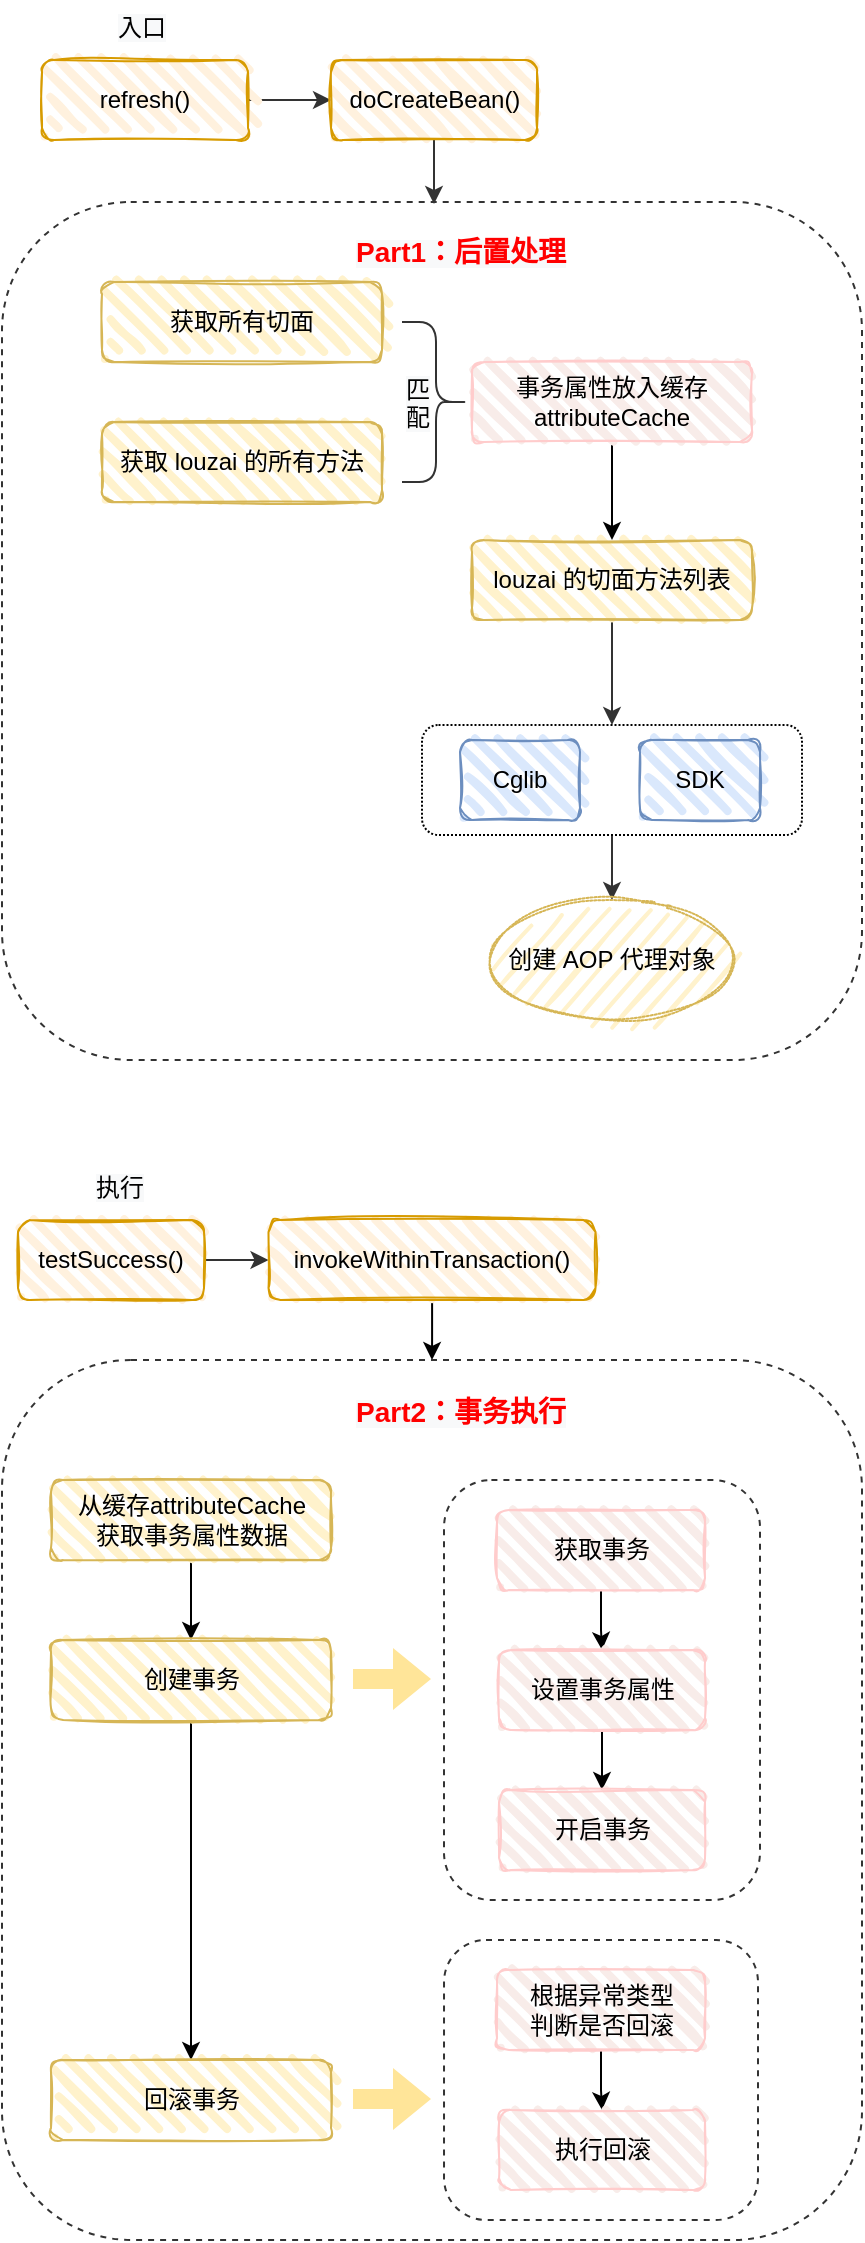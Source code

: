 <mxfile version="20.3.6" type="github">
  <diagram id="dmdsObgAOV0-IKqhFlAP" name="第 1 页">
    <mxGraphModel dx="946" dy="589" grid="1" gridSize="10" guides="1" tooltips="1" connect="1" arrows="1" fold="1" page="1" pageScale="1" pageWidth="827" pageHeight="1169" math="0" shadow="0">
      <root>
        <mxCell id="0" />
        <mxCell id="1" parent="0" />
        <mxCell id="1q_-e4AHVBE6PLNsclxO-1" style="edgeStyle=orthogonalEdgeStyle;rounded=0;orthogonalLoop=1;jettySize=auto;html=1;entryX=0;entryY=0.5;entryDx=0;entryDy=0;strokeColor=#333333;fontColor=#5C5C5C;fillColor=#21C0A5;exitX=1;exitY=0.5;exitDx=0;exitDy=0;" edge="1" parent="1" source="1q_-e4AHVBE6PLNsclxO-34" target="1q_-e4AHVBE6PLNsclxO-4">
          <mxGeometry relative="1" as="geometry">
            <mxPoint x="160" y="70" as="sourcePoint" />
          </mxGeometry>
        </mxCell>
        <mxCell id="1q_-e4AHVBE6PLNsclxO-3" style="edgeStyle=orthogonalEdgeStyle;rounded=0;orthogonalLoop=1;jettySize=auto;html=1;entryX=0.5;entryY=0;entryDx=0;entryDy=0;strokeColor=#333333;fontSize=10;fontColor=#5C5C5C;fillColor=#21C0A5;" edge="1" parent="1" source="1q_-e4AHVBE6PLNsclxO-4">
          <mxGeometry relative="1" as="geometry">
            <mxPoint x="258" y="122" as="targetPoint" />
          </mxGeometry>
        </mxCell>
        <mxCell id="1q_-e4AHVBE6PLNsclxO-4" value="doCreateBean()" style="rounded=1;whiteSpace=wrap;html=1;strokeWidth=1;fillWeight=4;hachureGap=8;hachureAngle=45;fillColor=#FFF1DE;sketch=1;strokeColor=#d79b00;" vertex="1" parent="1">
          <mxGeometry x="206.5" y="50" width="103" height="40" as="geometry" />
        </mxCell>
        <mxCell id="1q_-e4AHVBE6PLNsclxO-7" value="" style="rounded=1;whiteSpace=wrap;html=1;strokeColor=#333333;fontColor=#5C5C5C;fillColor=none;dashed=1;" vertex="1" parent="1">
          <mxGeometry x="42" y="121" width="430" height="429" as="geometry" />
        </mxCell>
        <mxCell id="1q_-e4AHVBE6PLNsclxO-8" value="&lt;span style=&quot;font-family: Helvetica; font-style: normal; font-variant-ligatures: normal; font-variant-caps: normal; letter-spacing: normal; orphans: 2; text-align: center; text-indent: 0px; text-transform: none; widows: 2; word-spacing: 0px; -webkit-text-stroke-width: 0px; background-color: rgb(248, 249, 250); text-decoration-thickness: initial; text-decoration-style: initial; text-decoration-color: initial; float: none; display: inline !important;&quot;&gt;&lt;font color=&quot;#ff0000&quot; style=&quot;font-size: 14px;&quot;&gt;&lt;b&gt;Part1：后置处理&lt;/b&gt;&lt;/font&gt;&lt;/span&gt;" style="text;whiteSpace=wrap;html=1;fontColor=#5C5C5C;" vertex="1" parent="1">
          <mxGeometry x="217" y="131" width="110" height="30" as="geometry" />
        </mxCell>
        <mxCell id="1q_-e4AHVBE6PLNsclxO-18" value="获取所有切面" style="rounded=1;whiteSpace=wrap;html=1;strokeWidth=1;fillWeight=4;hachureGap=8;hachureAngle=45;fillColor=#fff2cc;sketch=1;strokeColor=#d6b656;gradientColor=none;" vertex="1" parent="1">
          <mxGeometry x="92" y="161" width="140" height="40" as="geometry" />
        </mxCell>
        <mxCell id="1q_-e4AHVBE6PLNsclxO-19" value="获取 louzai 的所有方法" style="rounded=1;whiteSpace=wrap;html=1;strokeWidth=1;fillWeight=4;hachureGap=8;hachureAngle=45;fillColor=#fff2cc;sketch=1;strokeColor=#d6b656;gradientColor=none;" vertex="1" parent="1">
          <mxGeometry x="92" y="231" width="140" height="40" as="geometry" />
        </mxCell>
        <mxCell id="1q_-e4AHVBE6PLNsclxO-20" value="" style="shape=curlyBracket;whiteSpace=wrap;html=1;rounded=1;flipH=1;labelBackgroundColor=none;strokeColor=#333333;strokeWidth=1;fontSize=10;fontColor=#5C5C5C;fillColor=none;" vertex="1" parent="1">
          <mxGeometry x="242" y="181" width="34" height="80" as="geometry" />
        </mxCell>
        <mxCell id="1q_-e4AHVBE6PLNsclxO-21" style="edgeStyle=orthogonalEdgeStyle;rounded=0;orthogonalLoop=1;jettySize=auto;html=1;entryX=0.5;entryY=0;entryDx=0;entryDy=0;strokeColor=#333333;fontSize=10;fontColor=#5C5C5C;fillColor=#21C0A5;" edge="1" parent="1" source="1q_-e4AHVBE6PLNsclxO-22" target="1q_-e4AHVBE6PLNsclxO-25">
          <mxGeometry relative="1" as="geometry" />
        </mxCell>
        <mxCell id="1q_-e4AHVBE6PLNsclxO-22" value="louzai 的切面方法列表" style="rounded=1;whiteSpace=wrap;html=1;strokeWidth=1;fillWeight=4;hachureGap=8;hachureAngle=45;fillColor=#fff2cc;sketch=1;strokeColor=#d6b656;gradientColor=none;" vertex="1" parent="1">
          <mxGeometry x="277" y="290" width="140" height="40" as="geometry" />
        </mxCell>
        <mxCell id="1q_-e4AHVBE6PLNsclxO-23" value="&lt;span style=&quot;color: rgb(0, 0, 0); font-family: Helvetica; font-size: 12px; font-style: normal; font-variant-ligatures: normal; font-variant-caps: normal; font-weight: 400; letter-spacing: normal; orphans: 2; text-align: center; text-indent: 0px; text-transform: none; widows: 2; word-spacing: 0px; -webkit-text-stroke-width: 0px; background-color: rgb(248, 249, 250); text-decoration-thickness: initial; text-decoration-style: initial; text-decoration-color: initial; float: none; display: inline !important;&quot;&gt;匹&lt;br&gt;配&lt;/span&gt;" style="text;whiteSpace=wrap;html=1;fontSize=10;fontColor=#5C5C5C;" vertex="1" parent="1">
          <mxGeometry x="242" y="201" width="10" height="30" as="geometry" />
        </mxCell>
        <mxCell id="1q_-e4AHVBE6PLNsclxO-24" style="edgeStyle=orthogonalEdgeStyle;rounded=0;orthogonalLoop=1;jettySize=auto;html=1;entryX=0.5;entryY=0;entryDx=0;entryDy=0;strokeColor=#333333;fontSize=10;fontColor=#5C5C5C;fillColor=#21C0A5;" edge="1" parent="1" source="1q_-e4AHVBE6PLNsclxO-25" target="1q_-e4AHVBE6PLNsclxO-29">
          <mxGeometry relative="1" as="geometry">
            <mxPoint x="347" y="480" as="targetPoint" />
          </mxGeometry>
        </mxCell>
        <mxCell id="1q_-e4AHVBE6PLNsclxO-25" value="" style="rounded=1;whiteSpace=wrap;html=1;strokeColor=default;fontColor=#5C5C5C;fillColor=none;dashed=1;dashPattern=1 1;" vertex="1" parent="1">
          <mxGeometry x="252" y="382.5" width="190" height="55" as="geometry" />
        </mxCell>
        <mxCell id="1q_-e4AHVBE6PLNsclxO-26" value="Cglib" style="rounded=1;whiteSpace=wrap;html=1;strokeWidth=1;fillWeight=4;hachureGap=8;hachureAngle=45;fillColor=#dae8fc;sketch=1;strokeColor=#6c8ebf;" vertex="1" parent="1">
          <mxGeometry x="271" y="390" width="60" height="40" as="geometry" />
        </mxCell>
        <mxCell id="1q_-e4AHVBE6PLNsclxO-27" value="SDK" style="rounded=1;whiteSpace=wrap;html=1;strokeWidth=1;fillWeight=4;hachureGap=8;hachureAngle=45;fillColor=#dae8fc;sketch=1;strokeColor=#6c8ebf;" vertex="1" parent="1">
          <mxGeometry x="361" y="390" width="60" height="40" as="geometry" />
        </mxCell>
        <mxCell id="1q_-e4AHVBE6PLNsclxO-28" value="&lt;span style=&quot;color: rgb(0, 0, 0); font-family: Helvetica; font-size: 12px; font-style: normal; font-variant-ligatures: normal; font-variant-caps: normal; font-weight: 400; letter-spacing: normal; orphans: 2; text-align: center; text-indent: 0px; text-transform: none; widows: 2; word-spacing: 0px; -webkit-text-stroke-width: 0px; background-color: rgb(248, 249, 250); text-decoration-thickness: initial; text-decoration-style: initial; text-decoration-color: initial; float: none; display: inline !important;&quot;&gt;入口&lt;/span&gt;" style="text;whiteSpace=wrap;html=1;fontSize=10;fontColor=#5C5C5C;" vertex="1" parent="1">
          <mxGeometry x="98" y="20" width="50" height="30" as="geometry" />
        </mxCell>
        <mxCell id="1q_-e4AHVBE6PLNsclxO-29" value="&lt;span style=&quot;font-size: 12px;&quot;&gt;创建 AOP 代理对象&lt;/span&gt;" style="ellipse;whiteSpace=wrap;html=1;strokeWidth=1;fillWeight=2;hachureGap=8;fillColor=#fff2cc;fillStyle=dots;sketch=1;dashed=1;dashPattern=1 1;labelBackgroundColor=none;strokeColor=#d6b656;fontSize=10;" vertex="1" parent="1">
          <mxGeometry x="283.99" y="470" width="126" height="60" as="geometry" />
        </mxCell>
        <mxCell id="1q_-e4AHVBE6PLNsclxO-33" style="edgeStyle=orthogonalEdgeStyle;rounded=0;orthogonalLoop=1;jettySize=auto;html=1;entryX=0.5;entryY=0;entryDx=0;entryDy=0;" edge="1" parent="1" source="1q_-e4AHVBE6PLNsclxO-32" target="1q_-e4AHVBE6PLNsclxO-22">
          <mxGeometry relative="1" as="geometry" />
        </mxCell>
        <mxCell id="1q_-e4AHVBE6PLNsclxO-32" value="事务属性放入缓存&lt;br&gt;attributeCache" style="rounded=1;whiteSpace=wrap;html=1;strokeWidth=1;fillWeight=4;hachureGap=8;hachureAngle=45;fillColor=#F8ECE9;sketch=1;strokeColor=#FFCCCC;" vertex="1" parent="1">
          <mxGeometry x="277" y="201" width="140" height="40" as="geometry" />
        </mxCell>
        <mxCell id="1q_-e4AHVBE6PLNsclxO-34" value="refresh()" style="rounded=1;whiteSpace=wrap;html=1;strokeWidth=1;fillWeight=4;hachureGap=8;hachureAngle=45;fillColor=#FFF1DE;sketch=1;strokeColor=#d79b00;" vertex="1" parent="1">
          <mxGeometry x="62" y="50" width="103" height="40" as="geometry" />
        </mxCell>
        <mxCell id="1q_-e4AHVBE6PLNsclxO-55" style="edgeStyle=orthogonalEdgeStyle;rounded=0;orthogonalLoop=1;jettySize=auto;html=1;entryX=0;entryY=0.5;entryDx=0;entryDy=0;strokeColor=#333333;fontColor=#5C5C5C;fillColor=#21C0A5;exitX=1;exitY=0.5;exitDx=0;exitDy=0;" edge="1" parent="1" source="1q_-e4AHVBE6PLNsclxO-74" target="1q_-e4AHVBE6PLNsclxO-57">
          <mxGeometry relative="1" as="geometry">
            <mxPoint x="160" y="650" as="sourcePoint" />
          </mxGeometry>
        </mxCell>
        <mxCell id="1q_-e4AHVBE6PLNsclxO-75" style="edgeStyle=orthogonalEdgeStyle;rounded=0;orthogonalLoop=1;jettySize=auto;html=1;entryX=0.5;entryY=0;entryDx=0;entryDy=0;" edge="1" parent="1" source="1q_-e4AHVBE6PLNsclxO-57" target="1q_-e4AHVBE6PLNsclxO-58">
          <mxGeometry relative="1" as="geometry" />
        </mxCell>
        <mxCell id="1q_-e4AHVBE6PLNsclxO-57" value="invokeWithinTransaction()" style="rounded=1;whiteSpace=wrap;html=1;strokeWidth=1;fillWeight=4;hachureGap=8;hachureAngle=45;fillColor=#FFF1DE;sketch=1;strokeColor=#d79b00;" vertex="1" parent="1">
          <mxGeometry x="175.25" y="630" width="163.5" height="40" as="geometry" />
        </mxCell>
        <mxCell id="1q_-e4AHVBE6PLNsclxO-58" value="" style="rounded=1;whiteSpace=wrap;html=1;strokeColor=#333333;fontColor=#5C5C5C;fillColor=none;dashed=1;" vertex="1" parent="1">
          <mxGeometry x="42" y="700" width="430" height="440" as="geometry" />
        </mxCell>
        <mxCell id="1q_-e4AHVBE6PLNsclxO-59" value="&lt;span style=&quot;font-family: Helvetica; font-style: normal; font-variant-ligatures: normal; font-variant-caps: normal; letter-spacing: normal; orphans: 2; text-align: center; text-indent: 0px; text-transform: none; widows: 2; word-spacing: 0px; -webkit-text-stroke-width: 0px; background-color: rgb(248, 249, 250); text-decoration-thickness: initial; text-decoration-style: initial; text-decoration-color: initial; float: none; display: inline !important;&quot;&gt;&lt;font color=&quot;#ff0000&quot; style=&quot;font-size: 14px;&quot;&gt;&lt;b&gt;Part2：事务执行&lt;/b&gt;&lt;/font&gt;&lt;/span&gt;" style="text;whiteSpace=wrap;html=1;fontColor=#5C5C5C;" vertex="1" parent="1">
          <mxGeometry x="217" y="711" width="110" height="30" as="geometry" />
        </mxCell>
        <mxCell id="1q_-e4AHVBE6PLNsclxO-70" value="&lt;span style=&quot;color: rgb(0, 0, 0); font-family: Helvetica; font-size: 12px; font-style: normal; font-variant-ligatures: normal; font-variant-caps: normal; font-weight: 400; letter-spacing: normal; orphans: 2; text-align: center; text-indent: 0px; text-transform: none; widows: 2; word-spacing: 0px; -webkit-text-stroke-width: 0px; background-color: rgb(248, 249, 250); text-decoration-thickness: initial; text-decoration-style: initial; text-decoration-color: initial; float: none; display: inline !important;&quot;&gt;执行&lt;/span&gt;" style="text;whiteSpace=wrap;html=1;fontSize=10;fontColor=#5C5C5C;" vertex="1" parent="1">
          <mxGeometry x="86.5" y="600" width="50" height="30" as="geometry" />
        </mxCell>
        <mxCell id="1q_-e4AHVBE6PLNsclxO-74" value="testSuccess()" style="rounded=1;whiteSpace=wrap;html=1;strokeWidth=1;fillWeight=4;hachureGap=8;hachureAngle=45;fillColor=#FFF1DE;sketch=1;strokeColor=#d79b00;" vertex="1" parent="1">
          <mxGeometry x="50" y="630" width="93" height="40" as="geometry" />
        </mxCell>
        <mxCell id="1q_-e4AHVBE6PLNsclxO-79" style="edgeStyle=orthogonalEdgeStyle;rounded=0;orthogonalLoop=1;jettySize=auto;html=1;entryX=0.5;entryY=0;entryDx=0;entryDy=0;" edge="1" parent="1" source="1q_-e4AHVBE6PLNsclxO-77" target="1q_-e4AHVBE6PLNsclxO-78">
          <mxGeometry relative="1" as="geometry" />
        </mxCell>
        <mxCell id="1q_-e4AHVBE6PLNsclxO-77" value="从缓存attributeCache&lt;br&gt;获取事务属性数据" style="rounded=1;whiteSpace=wrap;html=1;strokeWidth=1;fillWeight=4;hachureGap=8;hachureAngle=45;fillColor=#fff2cc;sketch=1;strokeColor=#d6b656;gradientColor=none;" vertex="1" parent="1">
          <mxGeometry x="66.5" y="760" width="140" height="40" as="geometry" />
        </mxCell>
        <mxCell id="1q_-e4AHVBE6PLNsclxO-89" style="edgeStyle=orthogonalEdgeStyle;rounded=0;orthogonalLoop=1;jettySize=auto;html=1;fillColor=#FFF2CC;" edge="1" parent="1" source="1q_-e4AHVBE6PLNsclxO-78" target="1q_-e4AHVBE6PLNsclxO-80">
          <mxGeometry relative="1" as="geometry" />
        </mxCell>
        <mxCell id="1q_-e4AHVBE6PLNsclxO-78" value="创建事务" style="rounded=1;whiteSpace=wrap;html=1;strokeWidth=1;fillWeight=4;hachureGap=8;hachureAngle=45;fillColor=#fff2cc;sketch=1;strokeColor=#d6b656;gradientColor=none;" vertex="1" parent="1">
          <mxGeometry x="66.5" y="840" width="140" height="40" as="geometry" />
        </mxCell>
        <mxCell id="1q_-e4AHVBE6PLNsclxO-80" value="回滚事务" style="rounded=1;whiteSpace=wrap;html=1;strokeWidth=1;fillWeight=4;hachureGap=8;hachureAngle=45;fillColor=#fff2cc;sketch=1;strokeColor=#d6b656;gradientColor=none;" vertex="1" parent="1">
          <mxGeometry x="66.5" y="1050" width="140" height="40" as="geometry" />
        </mxCell>
        <mxCell id="1q_-e4AHVBE6PLNsclxO-81" value="" style="rounded=1;whiteSpace=wrap;html=1;strokeColor=#333333;fontColor=#5C5C5C;fillColor=none;dashed=1;" vertex="1" parent="1">
          <mxGeometry x="263" y="760" width="158" height="210" as="geometry" />
        </mxCell>
        <mxCell id="1q_-e4AHVBE6PLNsclxO-85" style="edgeStyle=orthogonalEdgeStyle;rounded=0;orthogonalLoop=1;jettySize=auto;html=1;entryX=0.5;entryY=0;entryDx=0;entryDy=0;" edge="1" parent="1" source="1q_-e4AHVBE6PLNsclxO-82" target="1q_-e4AHVBE6PLNsclxO-83">
          <mxGeometry relative="1" as="geometry" />
        </mxCell>
        <mxCell id="1q_-e4AHVBE6PLNsclxO-82" value="获取事务" style="rounded=1;whiteSpace=wrap;html=1;strokeWidth=1;fillWeight=4;hachureGap=8;hachureAngle=45;fillColor=#F8ECE9;sketch=1;strokeColor=#FFCCCC;" vertex="1" parent="1">
          <mxGeometry x="289.51" y="775" width="104" height="40" as="geometry" />
        </mxCell>
        <mxCell id="1q_-e4AHVBE6PLNsclxO-86" style="edgeStyle=orthogonalEdgeStyle;rounded=0;orthogonalLoop=1;jettySize=auto;html=1;entryX=0.5;entryY=0;entryDx=0;entryDy=0;" edge="1" parent="1" source="1q_-e4AHVBE6PLNsclxO-83" target="1q_-e4AHVBE6PLNsclxO-84">
          <mxGeometry relative="1" as="geometry" />
        </mxCell>
        <mxCell id="1q_-e4AHVBE6PLNsclxO-83" value="设置事务属性" style="rounded=1;whiteSpace=wrap;html=1;strokeWidth=1;fillWeight=4;hachureGap=8;hachureAngle=45;fillColor=#F8ECE9;sketch=1;strokeColor=#FFCCCC;" vertex="1" parent="1">
          <mxGeometry x="290.51" y="845" width="103" height="40" as="geometry" />
        </mxCell>
        <mxCell id="1q_-e4AHVBE6PLNsclxO-84" value="开启事务" style="rounded=1;whiteSpace=wrap;html=1;strokeWidth=1;fillWeight=4;hachureGap=8;hachureAngle=45;fillColor=#F8ECE9;sketch=1;strokeColor=#FFCCCC;" vertex="1" parent="1">
          <mxGeometry x="290.51" y="915" width="103" height="40" as="geometry" />
        </mxCell>
        <mxCell id="1q_-e4AHVBE6PLNsclxO-88" value="" style="shape=flexArrow;endArrow=classic;html=1;rounded=0;strokeColor=none;fillColor=#FFE599;" edge="1" parent="1">
          <mxGeometry width="50" height="50" relative="1" as="geometry">
            <mxPoint x="217" y="859.5" as="sourcePoint" />
            <mxPoint x="257" y="859.5" as="targetPoint" />
          </mxGeometry>
        </mxCell>
        <mxCell id="1q_-e4AHVBE6PLNsclxO-90" value="" style="rounded=1;whiteSpace=wrap;html=1;strokeColor=#333333;fontColor=#5C5C5C;fillColor=none;dashed=1;" vertex="1" parent="1">
          <mxGeometry x="263.01" y="990" width="156.99" height="140" as="geometry" />
        </mxCell>
        <mxCell id="1q_-e4AHVBE6PLNsclxO-91" style="edgeStyle=orthogonalEdgeStyle;rounded=0;orthogonalLoop=1;jettySize=auto;html=1;entryX=0.5;entryY=0;entryDx=0;entryDy=0;" edge="1" parent="1" source="1q_-e4AHVBE6PLNsclxO-92" target="1q_-e4AHVBE6PLNsclxO-94">
          <mxGeometry relative="1" as="geometry" />
        </mxCell>
        <mxCell id="1q_-e4AHVBE6PLNsclxO-92" value="根据异常类型&lt;br&gt;判断是否回滚" style="rounded=1;whiteSpace=wrap;html=1;strokeWidth=1;fillWeight=4;hachureGap=8;hachureAngle=45;fillColor=#F8ECE9;sketch=1;strokeColor=#FFCCCC;" vertex="1" parent="1">
          <mxGeometry x="289.52" y="1005" width="104" height="40" as="geometry" />
        </mxCell>
        <mxCell id="1q_-e4AHVBE6PLNsclxO-94" value="执行回滚" style="rounded=1;whiteSpace=wrap;html=1;strokeWidth=1;fillWeight=4;hachureGap=8;hachureAngle=45;fillColor=#F8ECE9;sketch=1;strokeColor=#FFCCCC;" vertex="1" parent="1">
          <mxGeometry x="290.52" y="1075" width="103" height="40" as="geometry" />
        </mxCell>
        <mxCell id="1q_-e4AHVBE6PLNsclxO-102" value="" style="shape=flexArrow;endArrow=classic;html=1;rounded=0;strokeColor=none;fillColor=#FFE599;" edge="1" parent="1">
          <mxGeometry width="50" height="50" relative="1" as="geometry">
            <mxPoint x="217" y="1069.5" as="sourcePoint" />
            <mxPoint x="257" y="1069.5" as="targetPoint" />
          </mxGeometry>
        </mxCell>
      </root>
    </mxGraphModel>
  </diagram>
</mxfile>

